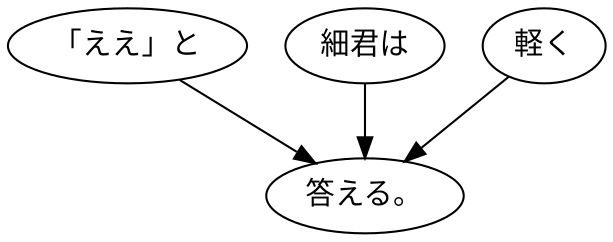 digraph graph2998 {
	node0 [label="「ええ」と"];
	node1 [label="細君は"];
	node2 [label="軽く"];
	node3 [label="答える。"];
	node0 -> node3;
	node1 -> node3;
	node2 -> node3;
}
